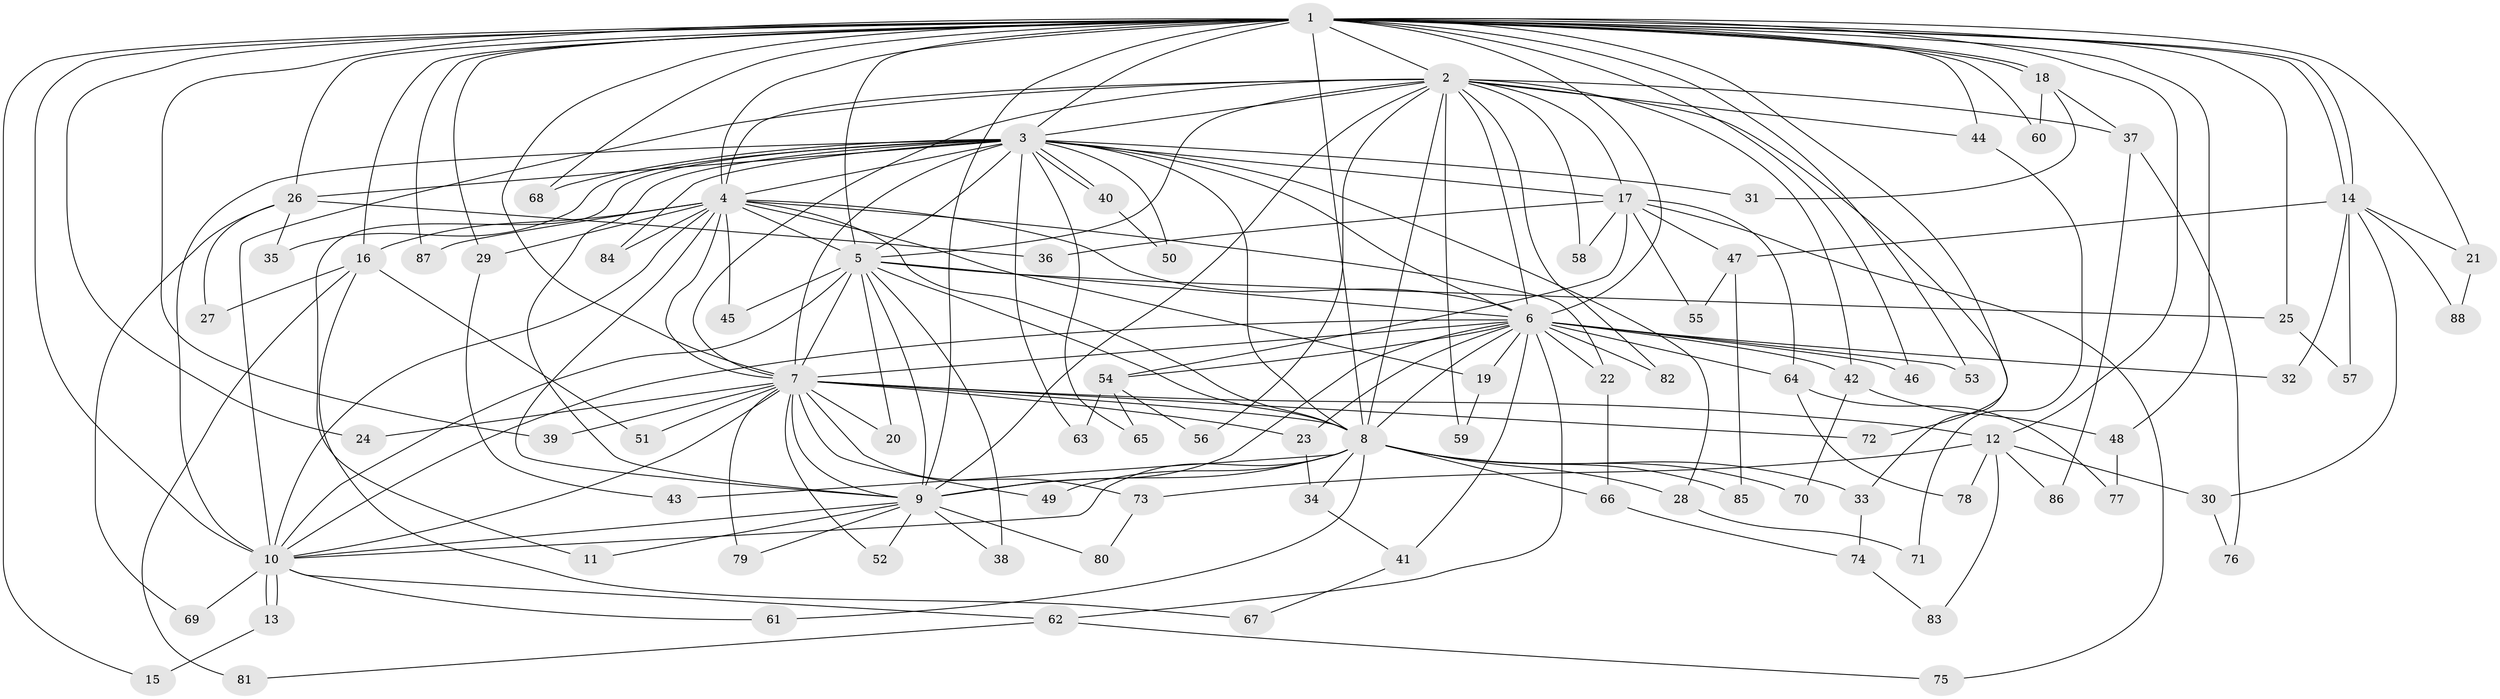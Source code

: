 // Generated by graph-tools (version 1.1) at 2025/25/03/09/25 03:25:50]
// undirected, 88 vertices, 201 edges
graph export_dot {
graph [start="1"]
  node [color=gray90,style=filled];
  1;
  2;
  3;
  4;
  5;
  6;
  7;
  8;
  9;
  10;
  11;
  12;
  13;
  14;
  15;
  16;
  17;
  18;
  19;
  20;
  21;
  22;
  23;
  24;
  25;
  26;
  27;
  28;
  29;
  30;
  31;
  32;
  33;
  34;
  35;
  36;
  37;
  38;
  39;
  40;
  41;
  42;
  43;
  44;
  45;
  46;
  47;
  48;
  49;
  50;
  51;
  52;
  53;
  54;
  55;
  56;
  57;
  58;
  59;
  60;
  61;
  62;
  63;
  64;
  65;
  66;
  67;
  68;
  69;
  70;
  71;
  72;
  73;
  74;
  75;
  76;
  77;
  78;
  79;
  80;
  81;
  82;
  83;
  84;
  85;
  86;
  87;
  88;
  1 -- 2;
  1 -- 3;
  1 -- 4;
  1 -- 5;
  1 -- 6;
  1 -- 7;
  1 -- 8;
  1 -- 9;
  1 -- 10;
  1 -- 12;
  1 -- 14;
  1 -- 14;
  1 -- 15;
  1 -- 16;
  1 -- 18;
  1 -- 18;
  1 -- 21;
  1 -- 24;
  1 -- 25;
  1 -- 26;
  1 -- 29;
  1 -- 39;
  1 -- 44;
  1 -- 46;
  1 -- 48;
  1 -- 53;
  1 -- 60;
  1 -- 68;
  1 -- 72;
  1 -- 87;
  2 -- 3;
  2 -- 4;
  2 -- 5;
  2 -- 6;
  2 -- 7;
  2 -- 8;
  2 -- 9;
  2 -- 10;
  2 -- 17;
  2 -- 33;
  2 -- 37;
  2 -- 42;
  2 -- 44;
  2 -- 56;
  2 -- 58;
  2 -- 59;
  2 -- 82;
  3 -- 4;
  3 -- 5;
  3 -- 6;
  3 -- 7;
  3 -- 8;
  3 -- 9;
  3 -- 10;
  3 -- 11;
  3 -- 17;
  3 -- 26;
  3 -- 28;
  3 -- 31;
  3 -- 35;
  3 -- 40;
  3 -- 40;
  3 -- 50;
  3 -- 63;
  3 -- 65;
  3 -- 68;
  3 -- 84;
  4 -- 5;
  4 -- 6;
  4 -- 7;
  4 -- 8;
  4 -- 9;
  4 -- 10;
  4 -- 16;
  4 -- 19;
  4 -- 22;
  4 -- 29;
  4 -- 45;
  4 -- 84;
  4 -- 87;
  5 -- 6;
  5 -- 7;
  5 -- 8;
  5 -- 9;
  5 -- 10;
  5 -- 20;
  5 -- 25;
  5 -- 38;
  5 -- 45;
  6 -- 7;
  6 -- 8;
  6 -- 9;
  6 -- 10;
  6 -- 19;
  6 -- 22;
  6 -- 23;
  6 -- 32;
  6 -- 41;
  6 -- 42;
  6 -- 46;
  6 -- 53;
  6 -- 54;
  6 -- 62;
  6 -- 64;
  6 -- 82;
  7 -- 8;
  7 -- 9;
  7 -- 10;
  7 -- 12;
  7 -- 20;
  7 -- 23;
  7 -- 24;
  7 -- 39;
  7 -- 49;
  7 -- 51;
  7 -- 52;
  7 -- 72;
  7 -- 73;
  7 -- 79;
  8 -- 9;
  8 -- 10;
  8 -- 28;
  8 -- 33;
  8 -- 34;
  8 -- 43;
  8 -- 49;
  8 -- 61;
  8 -- 66;
  8 -- 70;
  8 -- 85;
  9 -- 10;
  9 -- 11;
  9 -- 38;
  9 -- 52;
  9 -- 79;
  9 -- 80;
  10 -- 13;
  10 -- 13;
  10 -- 61;
  10 -- 62;
  10 -- 69;
  12 -- 30;
  12 -- 73;
  12 -- 78;
  12 -- 83;
  12 -- 86;
  13 -- 15;
  14 -- 21;
  14 -- 30;
  14 -- 32;
  14 -- 47;
  14 -- 57;
  14 -- 88;
  16 -- 27;
  16 -- 51;
  16 -- 67;
  16 -- 81;
  17 -- 36;
  17 -- 47;
  17 -- 54;
  17 -- 55;
  17 -- 58;
  17 -- 64;
  17 -- 75;
  18 -- 31;
  18 -- 37;
  18 -- 60;
  19 -- 59;
  21 -- 88;
  22 -- 66;
  23 -- 34;
  25 -- 57;
  26 -- 27;
  26 -- 35;
  26 -- 36;
  26 -- 69;
  28 -- 71;
  29 -- 43;
  30 -- 76;
  33 -- 74;
  34 -- 41;
  37 -- 76;
  37 -- 86;
  40 -- 50;
  41 -- 67;
  42 -- 48;
  42 -- 70;
  44 -- 71;
  47 -- 55;
  47 -- 85;
  48 -- 77;
  54 -- 56;
  54 -- 63;
  54 -- 65;
  62 -- 75;
  62 -- 81;
  64 -- 77;
  64 -- 78;
  66 -- 74;
  73 -- 80;
  74 -- 83;
}
